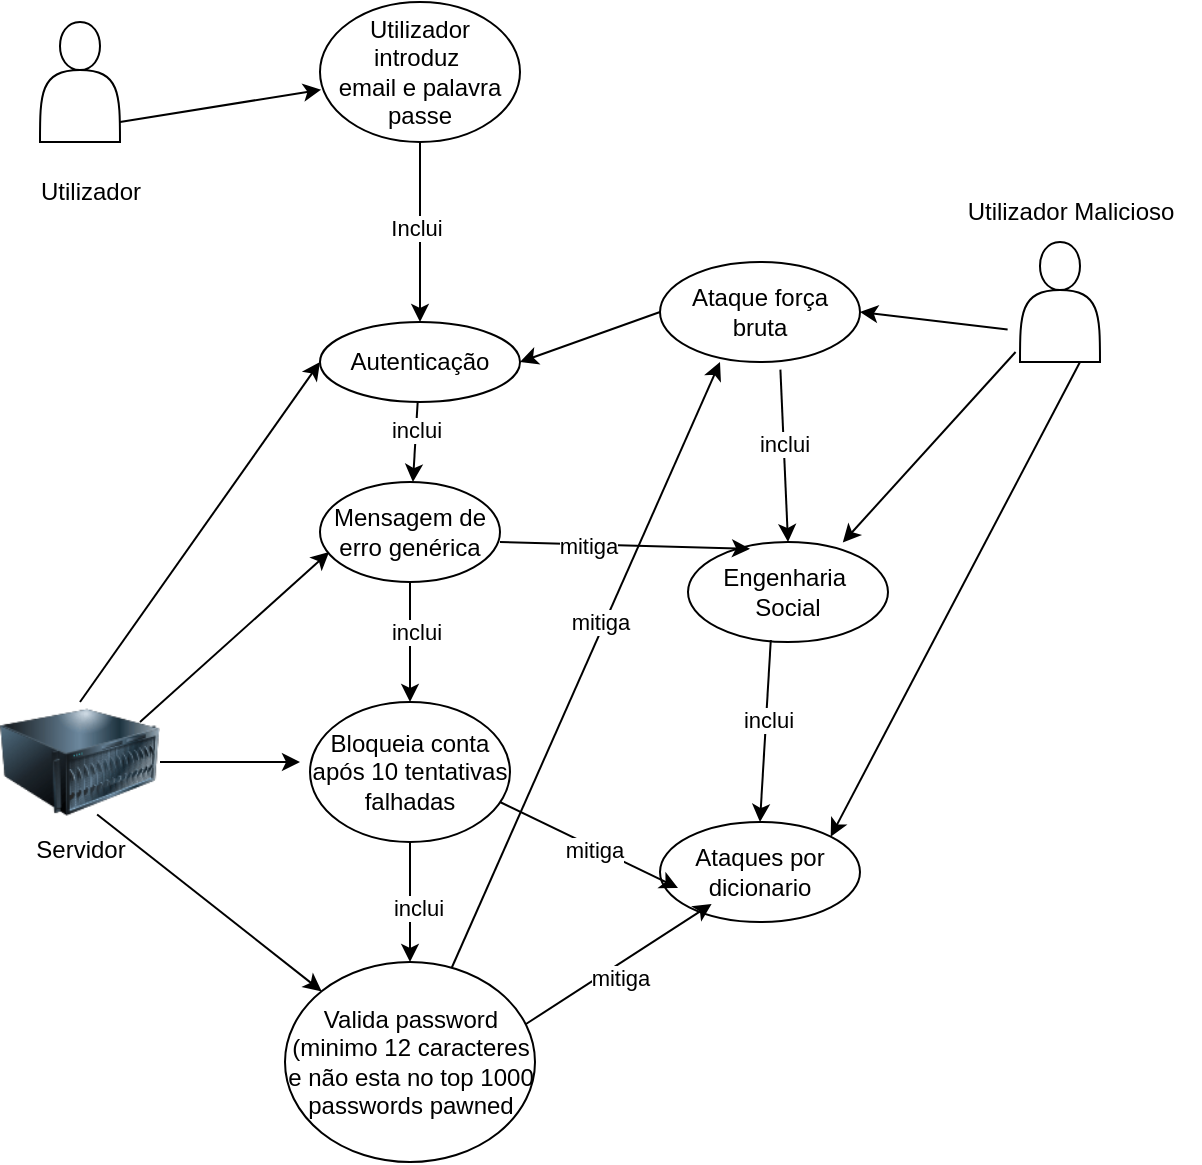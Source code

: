 <mxfile version="23.0.2" type="device">
  <diagram name="Página-1" id="WqI8HhTnGWIrGZ8VdLDX">
    <mxGraphModel dx="1045" dy="654" grid="1" gridSize="10" guides="1" tooltips="1" connect="1" arrows="1" fold="1" page="1" pageScale="1" pageWidth="827" pageHeight="1169" math="0" shadow="0">
      <root>
        <mxCell id="0" />
        <mxCell id="1" parent="0" />
        <mxCell id="xCffIDwugVprb99Rx0e6-1" value="" style="shape=actor;whiteSpace=wrap;html=1;" vertex="1" parent="1">
          <mxGeometry x="40" y="70" width="40" height="60" as="geometry" />
        </mxCell>
        <mxCell id="xCffIDwugVprb99Rx0e6-2" value="Servidor" style="image;html=1;image=img/lib/clip_art/computers/Server_128x128.png" vertex="1" parent="1">
          <mxGeometry x="20" y="410" width="80" height="60" as="geometry" />
        </mxCell>
        <mxCell id="xCffIDwugVprb99Rx0e6-3" value="Utilizador introduz&amp;nbsp;&lt;br&gt;email e palavra passe&lt;br&gt;" style="ellipse;whiteSpace=wrap;html=1;" vertex="1" parent="1">
          <mxGeometry x="180" y="60" width="100" height="70" as="geometry" />
        </mxCell>
        <mxCell id="xCffIDwugVprb99Rx0e6-5" value="Autenticação" style="ellipse;whiteSpace=wrap;html=1;" vertex="1" parent="1">
          <mxGeometry x="180" y="220" width="100" height="40" as="geometry" />
        </mxCell>
        <mxCell id="xCffIDwugVprb99Rx0e6-7" value="" style="endArrow=classic;html=1;rounded=0;entryX=0.5;entryY=0;entryDx=0;entryDy=0;" edge="1" parent="1" source="xCffIDwugVprb99Rx0e6-3" target="xCffIDwugVprb99Rx0e6-5">
          <mxGeometry width="50" height="50" relative="1" as="geometry">
            <mxPoint x="240" y="170" as="sourcePoint" />
            <mxPoint x="290" y="120" as="targetPoint" />
          </mxGeometry>
        </mxCell>
        <mxCell id="xCffIDwugVprb99Rx0e6-14" value="Inclui" style="edgeLabel;html=1;align=center;verticalAlign=middle;resizable=0;points=[];" vertex="1" connectable="0" parent="xCffIDwugVprb99Rx0e6-7">
          <mxGeometry x="-0.049" y="-2" relative="1" as="geometry">
            <mxPoint as="offset" />
          </mxGeometry>
        </mxCell>
        <mxCell id="xCffIDwugVprb99Rx0e6-8" value="" style="shape=actor;whiteSpace=wrap;html=1;" vertex="1" parent="1">
          <mxGeometry x="530" y="180" width="40" height="60" as="geometry" />
        </mxCell>
        <mxCell id="xCffIDwugVprb99Rx0e6-9" value="Utilizador Malicioso&lt;br&gt;" style="text;html=1;align=center;verticalAlign=middle;resizable=0;points=[];autosize=1;strokeColor=none;fillColor=none;" vertex="1" parent="1">
          <mxGeometry x="490" y="150" width="130" height="30" as="geometry" />
        </mxCell>
        <mxCell id="xCffIDwugVprb99Rx0e6-10" value="Utilizador&lt;br&gt;" style="text;html=1;align=center;verticalAlign=middle;resizable=0;points=[];autosize=1;strokeColor=none;fillColor=none;" vertex="1" parent="1">
          <mxGeometry x="30" y="140" width="70" height="30" as="geometry" />
        </mxCell>
        <mxCell id="xCffIDwugVprb99Rx0e6-11" value="Mensagem de erro genérica" style="ellipse;whiteSpace=wrap;html=1;" vertex="1" parent="1">
          <mxGeometry x="180" y="300" width="90" height="50" as="geometry" />
        </mxCell>
        <mxCell id="xCffIDwugVprb99Rx0e6-12" value="Bloqueia conta após 10 tentativas falhadas&lt;br&gt;" style="ellipse;whiteSpace=wrap;html=1;" vertex="1" parent="1">
          <mxGeometry x="175" y="410" width="100" height="70" as="geometry" />
        </mxCell>
        <mxCell id="xCffIDwugVprb99Rx0e6-13" value="Valida password&lt;br&gt;(minimo 12 caracteres e não esta no top 1000 passwords pawned" style="ellipse;whiteSpace=wrap;html=1;" vertex="1" parent="1">
          <mxGeometry x="162.5" y="540" width="125" height="100" as="geometry" />
        </mxCell>
        <mxCell id="xCffIDwugVprb99Rx0e6-15" value="" style="endArrow=classic;html=1;rounded=0;" edge="1" parent="1" source="xCffIDwugVprb99Rx0e6-5" target="xCffIDwugVprb99Rx0e6-11">
          <mxGeometry width="50" height="50" relative="1" as="geometry">
            <mxPoint x="140" y="360" as="sourcePoint" />
            <mxPoint x="190" y="310" as="targetPoint" />
          </mxGeometry>
        </mxCell>
        <mxCell id="xCffIDwugVprb99Rx0e6-16" value="inclui&lt;br&gt;" style="edgeLabel;html=1;align=center;verticalAlign=middle;resizable=0;points=[];" vertex="1" connectable="0" parent="xCffIDwugVprb99Rx0e6-15">
          <mxGeometry x="-0.309" relative="1" as="geometry">
            <mxPoint as="offset" />
          </mxGeometry>
        </mxCell>
        <mxCell id="xCffIDwugVprb99Rx0e6-19" value="" style="endArrow=classic;html=1;rounded=0;exitX=0.5;exitY=1;exitDx=0;exitDy=0;" edge="1" parent="1" source="xCffIDwugVprb99Rx0e6-11" target="xCffIDwugVprb99Rx0e6-12">
          <mxGeometry width="50" height="50" relative="1" as="geometry">
            <mxPoint x="180" y="400" as="sourcePoint" />
            <mxPoint x="230" y="350" as="targetPoint" />
          </mxGeometry>
        </mxCell>
        <mxCell id="xCffIDwugVprb99Rx0e6-20" value="inclui&lt;br&gt;" style="edgeLabel;html=1;align=center;verticalAlign=middle;resizable=0;points=[];" vertex="1" connectable="0" parent="xCffIDwugVprb99Rx0e6-19">
          <mxGeometry x="-0.168" y="3" relative="1" as="geometry">
            <mxPoint as="offset" />
          </mxGeometry>
        </mxCell>
        <mxCell id="xCffIDwugVprb99Rx0e6-22" value="" style="endArrow=classic;html=1;rounded=0;entryX=0.5;entryY=0;entryDx=0;entryDy=0;exitX=0.5;exitY=1;exitDx=0;exitDy=0;" edge="1" parent="1" source="xCffIDwugVprb99Rx0e6-12" target="xCffIDwugVprb99Rx0e6-13">
          <mxGeometry width="50" height="50" relative="1" as="geometry">
            <mxPoint x="200" y="500" as="sourcePoint" />
            <mxPoint x="250" y="450" as="targetPoint" />
          </mxGeometry>
        </mxCell>
        <mxCell id="xCffIDwugVprb99Rx0e6-23" value="inclui&lt;br&gt;" style="edgeLabel;html=1;align=center;verticalAlign=middle;resizable=0;points=[];" vertex="1" connectable="0" parent="xCffIDwugVprb99Rx0e6-22">
          <mxGeometry x="0.09" y="4" relative="1" as="geometry">
            <mxPoint as="offset" />
          </mxGeometry>
        </mxCell>
        <mxCell id="xCffIDwugVprb99Rx0e6-24" value="" style="endArrow=classic;html=1;rounded=0;exitX=0.5;exitY=0;exitDx=0;exitDy=0;entryX=0;entryY=0.5;entryDx=0;entryDy=0;" edge="1" parent="1" source="xCffIDwugVprb99Rx0e6-2" target="xCffIDwugVprb99Rx0e6-5">
          <mxGeometry width="50" height="50" relative="1" as="geometry">
            <mxPoint x="140" y="360" as="sourcePoint" />
            <mxPoint x="190" y="310" as="targetPoint" />
          </mxGeometry>
        </mxCell>
        <mxCell id="xCffIDwugVprb99Rx0e6-26" value="" style="endArrow=classic;html=1;rounded=0;" edge="1" parent="1" source="xCffIDwugVprb99Rx0e6-2">
          <mxGeometry width="50" height="50" relative="1" as="geometry">
            <mxPoint x="80" y="460" as="sourcePoint" />
            <mxPoint x="170" y="440" as="targetPoint" />
          </mxGeometry>
        </mxCell>
        <mxCell id="xCffIDwugVprb99Rx0e6-28" value="" style="endArrow=classic;html=1;rounded=0;exitX=0.607;exitY=0.937;exitDx=0;exitDy=0;exitPerimeter=0;entryX=0;entryY=0;entryDx=0;entryDy=0;" edge="1" parent="1" source="xCffIDwugVprb99Rx0e6-2" target="xCffIDwugVprb99Rx0e6-13">
          <mxGeometry width="50" height="50" relative="1" as="geometry">
            <mxPoint x="80" y="510" as="sourcePoint" />
            <mxPoint x="130" y="460" as="targetPoint" />
          </mxGeometry>
        </mxCell>
        <mxCell id="xCffIDwugVprb99Rx0e6-43" value="Ataque força bruta" style="ellipse;whiteSpace=wrap;html=1;" vertex="1" parent="1">
          <mxGeometry x="350" y="190" width="100" height="50" as="geometry" />
        </mxCell>
        <mxCell id="xCffIDwugVprb99Rx0e6-44" value="Ataques por dicionario&lt;br&gt;" style="ellipse;whiteSpace=wrap;html=1;" vertex="1" parent="1">
          <mxGeometry x="350" y="470" width="100" height="50" as="geometry" />
        </mxCell>
        <mxCell id="xCffIDwugVprb99Rx0e6-45" value="Engenharia&amp;nbsp;&lt;br&gt;Social" style="ellipse;whiteSpace=wrap;html=1;" vertex="1" parent="1">
          <mxGeometry x="364" y="330" width="100" height="50" as="geometry" />
        </mxCell>
        <mxCell id="xCffIDwugVprb99Rx0e6-47" value="" style="endArrow=classic;html=1;rounded=0;entryX=1;entryY=0.5;entryDx=0;entryDy=0;exitX=-0.155;exitY=0.73;exitDx=0;exitDy=0;exitPerimeter=0;" edge="1" parent="1" source="xCffIDwugVprb99Rx0e6-8" target="xCffIDwugVprb99Rx0e6-43">
          <mxGeometry width="50" height="50" relative="1" as="geometry">
            <mxPoint x="480" y="260" as="sourcePoint" />
            <mxPoint x="530" y="210" as="targetPoint" />
          </mxGeometry>
        </mxCell>
        <mxCell id="xCffIDwugVprb99Rx0e6-48" value="" style="endArrow=classic;html=1;rounded=0;exitX=-0.055;exitY=0.917;exitDx=0;exitDy=0;exitPerimeter=0;entryX=0.774;entryY=0.004;entryDx=0;entryDy=0;entryPerimeter=0;" edge="1" parent="1" source="xCffIDwugVprb99Rx0e6-8" target="xCffIDwugVprb99Rx0e6-45">
          <mxGeometry width="50" height="50" relative="1" as="geometry">
            <mxPoint x="410" y="370" as="sourcePoint" />
            <mxPoint x="460" y="320" as="targetPoint" />
          </mxGeometry>
        </mxCell>
        <mxCell id="xCffIDwugVprb99Rx0e6-49" value="" style="endArrow=classic;html=1;rounded=0;entryX=1;entryY=0;entryDx=0;entryDy=0;exitX=0.75;exitY=1;exitDx=0;exitDy=0;" edge="1" parent="1" source="xCffIDwugVprb99Rx0e6-8" target="xCffIDwugVprb99Rx0e6-44">
          <mxGeometry width="50" height="50" relative="1" as="geometry">
            <mxPoint x="520" y="290" as="sourcePoint" />
            <mxPoint x="570" y="240" as="targetPoint" />
          </mxGeometry>
        </mxCell>
        <mxCell id="xCffIDwugVprb99Rx0e6-52" value="" style="endArrow=classic;html=1;rounded=0;entryX=0;entryY=0.5;entryDx=0;entryDy=0;" edge="1" parent="1" source="xCffIDwugVprb99Rx0e6-13">
          <mxGeometry width="50" height="50" relative="1" as="geometry">
            <mxPoint x="260" y="485" as="sourcePoint" />
            <mxPoint x="380" y="240" as="targetPoint" />
          </mxGeometry>
        </mxCell>
        <mxCell id="xCffIDwugVprb99Rx0e6-53" value="mitiga" style="edgeLabel;html=1;align=center;verticalAlign=middle;resizable=0;points=[];" vertex="1" connectable="0" parent="xCffIDwugVprb99Rx0e6-52">
          <mxGeometry x="0.334" y="-5" relative="1" as="geometry">
            <mxPoint x="-20" y="27" as="offset" />
          </mxGeometry>
        </mxCell>
        <mxCell id="xCffIDwugVprb99Rx0e6-59" value="" style="endArrow=classic;html=1;rounded=0;entryX=0.258;entryY=0.82;entryDx=0;entryDy=0;entryPerimeter=0;exitX=0.964;exitY=0.31;exitDx=0;exitDy=0;exitPerimeter=0;" edge="1" parent="1" source="xCffIDwugVprb99Rx0e6-13" target="xCffIDwugVprb99Rx0e6-44">
          <mxGeometry width="50" height="50" relative="1" as="geometry">
            <mxPoint x="260" y="560" as="sourcePoint" />
            <mxPoint x="310" y="510" as="targetPoint" />
          </mxGeometry>
        </mxCell>
        <mxCell id="xCffIDwugVprb99Rx0e6-71" value="mitiga" style="edgeLabel;html=1;align=center;verticalAlign=middle;resizable=0;points=[];" vertex="1" connectable="0" parent="xCffIDwugVprb99Rx0e6-59">
          <mxGeometry x="-0.061" y="-6" relative="1" as="geometry">
            <mxPoint as="offset" />
          </mxGeometry>
        </mxCell>
        <mxCell id="xCffIDwugVprb99Rx0e6-63" value="" style="endArrow=classic;html=1;rounded=0;entryX=1;entryY=0.5;entryDx=0;entryDy=0;exitX=0;exitY=0.5;exitDx=0;exitDy=0;" edge="1" parent="1" source="xCffIDwugVprb99Rx0e6-43" target="xCffIDwugVprb99Rx0e6-5">
          <mxGeometry width="50" height="50" relative="1" as="geometry">
            <mxPoint x="320" y="250" as="sourcePoint" />
            <mxPoint x="370" y="200" as="targetPoint" />
          </mxGeometry>
        </mxCell>
        <mxCell id="xCffIDwugVprb99Rx0e6-64" value="" style="endArrow=classic;html=1;rounded=0;entryX=0.5;entryY=0;entryDx=0;entryDy=0;exitX=0.602;exitY=1.076;exitDx=0;exitDy=0;exitPerimeter=0;" edge="1" parent="1" source="xCffIDwugVprb99Rx0e6-43" target="xCffIDwugVprb99Rx0e6-45">
          <mxGeometry width="50" height="50" relative="1" as="geometry">
            <mxPoint x="400" y="280" as="sourcePoint" />
            <mxPoint x="450" y="230" as="targetPoint" />
          </mxGeometry>
        </mxCell>
        <mxCell id="xCffIDwugVprb99Rx0e6-65" value="inclui" style="edgeLabel;html=1;align=center;verticalAlign=middle;resizable=0;points=[];" vertex="1" connectable="0" parent="xCffIDwugVprb99Rx0e6-64">
          <mxGeometry x="-0.142" relative="1" as="geometry">
            <mxPoint as="offset" />
          </mxGeometry>
        </mxCell>
        <mxCell id="xCffIDwugVprb99Rx0e6-67" value="" style="endArrow=classic;html=1;rounded=0;entryX=0.5;entryY=0;entryDx=0;entryDy=0;exitX=0.414;exitY=0.98;exitDx=0;exitDy=0;exitPerimeter=0;" edge="1" parent="1" source="xCffIDwugVprb99Rx0e6-45" target="xCffIDwugVprb99Rx0e6-44">
          <mxGeometry width="50" height="50" relative="1" as="geometry">
            <mxPoint x="390" y="440" as="sourcePoint" />
            <mxPoint x="440" y="390" as="targetPoint" />
          </mxGeometry>
        </mxCell>
        <mxCell id="xCffIDwugVprb99Rx0e6-68" value="inclui&lt;br&gt;" style="edgeLabel;html=1;align=center;verticalAlign=middle;resizable=0;points=[];" vertex="1" connectable="0" parent="xCffIDwugVprb99Rx0e6-67">
          <mxGeometry x="-0.126" y="1" relative="1" as="geometry">
            <mxPoint as="offset" />
          </mxGeometry>
        </mxCell>
        <mxCell id="xCffIDwugVprb99Rx0e6-69" value="" style="endArrow=classic;html=1;rounded=0;entryX=0.09;entryY=0.66;entryDx=0;entryDy=0;entryPerimeter=0;" edge="1" parent="1" target="xCffIDwugVprb99Rx0e6-44">
          <mxGeometry width="50" height="50" relative="1" as="geometry">
            <mxPoint x="270" y="460" as="sourcePoint" />
            <mxPoint x="310" y="410" as="targetPoint" />
          </mxGeometry>
        </mxCell>
        <mxCell id="xCffIDwugVprb99Rx0e6-70" value="mitiga" style="edgeLabel;html=1;align=center;verticalAlign=middle;resizable=0;points=[];" vertex="1" connectable="0" parent="xCffIDwugVprb99Rx0e6-69">
          <mxGeometry x="0.062" y="-1" relative="1" as="geometry">
            <mxPoint as="offset" />
          </mxGeometry>
        </mxCell>
        <mxCell id="xCffIDwugVprb99Rx0e6-73" value="" style="endArrow=classic;html=1;rounded=0;entryX=0.051;entryY=0.7;entryDx=0;entryDy=0;entryPerimeter=0;" edge="1" parent="1" target="xCffIDwugVprb99Rx0e6-11">
          <mxGeometry width="50" height="50" relative="1" as="geometry">
            <mxPoint x="90" y="420" as="sourcePoint" />
            <mxPoint x="140" y="370" as="targetPoint" />
          </mxGeometry>
        </mxCell>
        <mxCell id="xCffIDwugVprb99Rx0e6-74" value="" style="endArrow=classic;html=1;rounded=0;entryX=0.31;entryY=0.068;entryDx=0;entryDy=0;entryPerimeter=0;" edge="1" parent="1" target="xCffIDwugVprb99Rx0e6-45">
          <mxGeometry width="50" height="50" relative="1" as="geometry">
            <mxPoint x="270" y="330" as="sourcePoint" />
            <mxPoint x="320" y="280" as="targetPoint" />
          </mxGeometry>
        </mxCell>
        <mxCell id="xCffIDwugVprb99Rx0e6-75" value="mitiga" style="edgeLabel;html=1;align=center;verticalAlign=middle;resizable=0;points=[];" vertex="1" connectable="0" parent="xCffIDwugVprb99Rx0e6-74">
          <mxGeometry x="-0.299" y="-1" relative="1" as="geometry">
            <mxPoint as="offset" />
          </mxGeometry>
        </mxCell>
        <mxCell id="xCffIDwugVprb99Rx0e6-76" value="" style="endArrow=classic;html=1;rounded=0;entryX=0.006;entryY=0.626;entryDx=0;entryDy=0;entryPerimeter=0;" edge="1" parent="1" target="xCffIDwugVprb99Rx0e6-3">
          <mxGeometry width="50" height="50" relative="1" as="geometry">
            <mxPoint x="80" y="120" as="sourcePoint" />
            <mxPoint x="130" y="70" as="targetPoint" />
          </mxGeometry>
        </mxCell>
      </root>
    </mxGraphModel>
  </diagram>
</mxfile>
